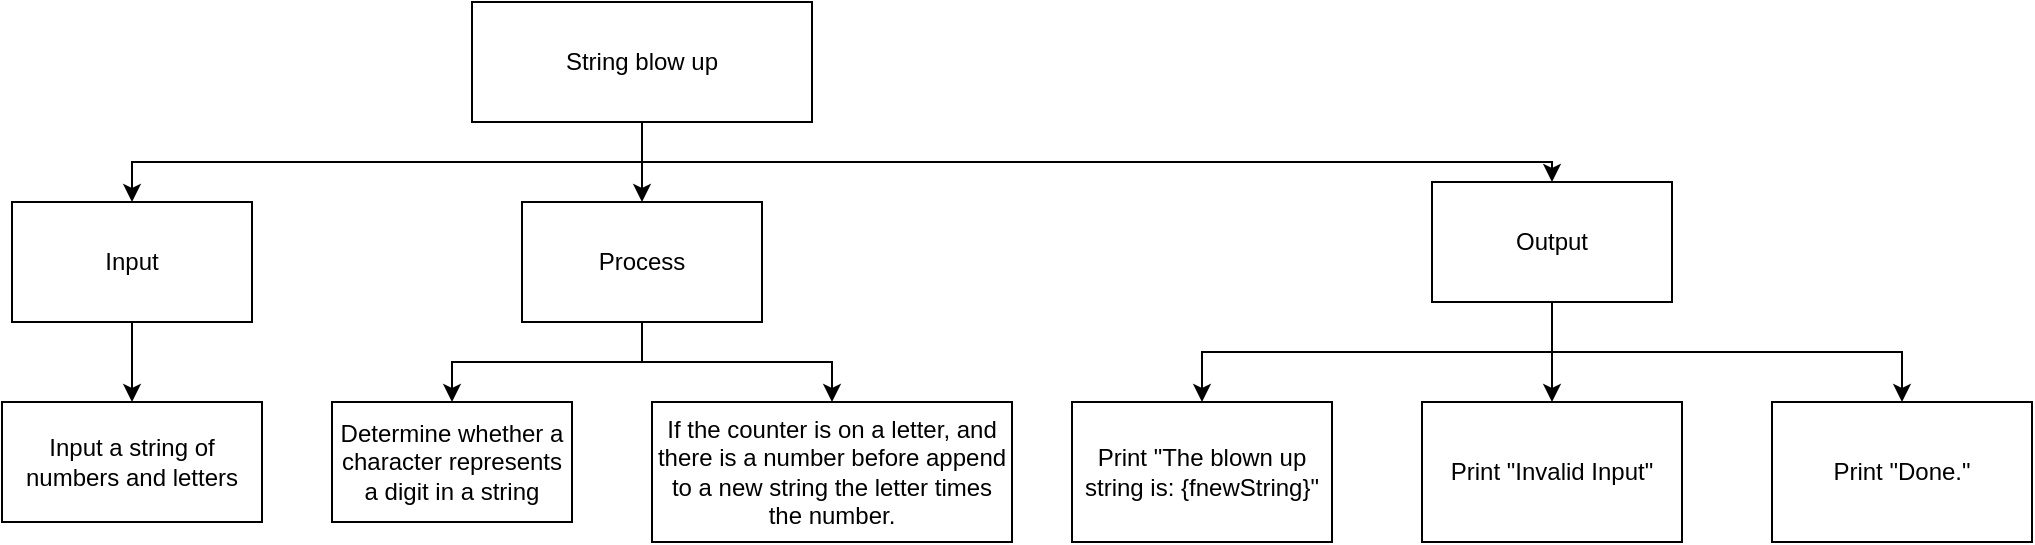 <mxfile>
    <diagram id="X57YnfuRQmc_oqfZ5gvb" name="Page-1">
        <mxGraphModel dx="1086" dy="658" grid="1" gridSize="10" guides="1" tooltips="1" connect="1" arrows="1" fold="1" page="1" pageScale="1" pageWidth="827" pageHeight="1169" math="0" shadow="0">
            <root>
                <mxCell id="0"/>
                <mxCell id="1" parent="0"/>
                <mxCell id="6" style="edgeStyle=elbowEdgeStyle;html=1;entryX=0.5;entryY=0;entryDx=0;entryDy=0;elbow=vertical;rounded=0;" parent="1" source="2" target="3" edge="1">
                    <mxGeometry relative="1" as="geometry"/>
                </mxCell>
                <mxCell id="7" style="edgeStyle=elbowEdgeStyle;rounded=0;elbow=vertical;html=1;" parent="1" source="2" target="4" edge="1">
                    <mxGeometry relative="1" as="geometry"/>
                </mxCell>
                <mxCell id="8" style="edgeStyle=elbowEdgeStyle;rounded=0;elbow=vertical;html=1;entryX=0.5;entryY=0;entryDx=0;entryDy=0;" parent="1" source="2" target="5" edge="1">
                    <mxGeometry relative="1" as="geometry">
                        <Array as="points">
                            <mxPoint x="490" y="180"/>
                        </Array>
                    </mxGeometry>
                </mxCell>
                <mxCell id="2" value="String blow up" style="rounded=0;whiteSpace=wrap;html=1;" parent="1" vertex="1">
                    <mxGeometry x="290" y="100" width="170" height="60" as="geometry"/>
                </mxCell>
                <mxCell id="10" style="edgeStyle=elbowEdgeStyle;rounded=0;elbow=vertical;html=1;" parent="1" source="3" target="9" edge="1">
                    <mxGeometry relative="1" as="geometry"/>
                </mxCell>
                <mxCell id="3" value="Input" style="rounded=0;whiteSpace=wrap;html=1;" parent="1" vertex="1">
                    <mxGeometry x="60" y="200" width="120" height="60" as="geometry"/>
                </mxCell>
                <mxCell id="12" style="edgeStyle=elbowEdgeStyle;rounded=0;elbow=vertical;html=1;entryX=0.5;entryY=0;entryDx=0;entryDy=0;" parent="1" source="4" target="11" edge="1">
                    <mxGeometry relative="1" as="geometry"/>
                </mxCell>
                <mxCell id="14" style="edgeStyle=elbowEdgeStyle;rounded=0;elbow=vertical;html=1;entryX=0.5;entryY=0;entryDx=0;entryDy=0;" parent="1" source="4" target="13" edge="1">
                    <mxGeometry relative="1" as="geometry"/>
                </mxCell>
                <mxCell id="4" value="Process" style="rounded=0;whiteSpace=wrap;html=1;" parent="1" vertex="1">
                    <mxGeometry x="315" y="200" width="120" height="60" as="geometry"/>
                </mxCell>
                <mxCell id="20" style="edgeStyle=elbowEdgeStyle;rounded=0;elbow=vertical;html=1;" parent="1" source="5" target="19" edge="1">
                    <mxGeometry relative="1" as="geometry"/>
                </mxCell>
                <mxCell id="22" style="edgeStyle=elbowEdgeStyle;rounded=0;elbow=vertical;html=1;entryX=0.5;entryY=0;entryDx=0;entryDy=0;" parent="1" source="5" target="21" edge="1">
                    <mxGeometry relative="1" as="geometry"/>
                </mxCell>
                <mxCell id="24" style="edgeStyle=elbowEdgeStyle;rounded=0;elbow=vertical;html=1;" parent="1" source="5" target="23" edge="1">
                    <mxGeometry relative="1" as="geometry"/>
                </mxCell>
                <mxCell id="5" value="Output" style="rounded=0;whiteSpace=wrap;html=1;" parent="1" vertex="1">
                    <mxGeometry x="770" y="190" width="120" height="60" as="geometry"/>
                </mxCell>
                <mxCell id="9" value="Input a string of numbers and letters" style="rounded=0;whiteSpace=wrap;html=1;" parent="1" vertex="1">
                    <mxGeometry x="55" y="300" width="130" height="60" as="geometry"/>
                </mxCell>
                <mxCell id="11" value="Determine whether a character represents a digit in a string" style="rounded=0;whiteSpace=wrap;html=1;" parent="1" vertex="1">
                    <mxGeometry x="220" y="300" width="120" height="60" as="geometry"/>
                </mxCell>
                <mxCell id="13" value="If the counter is on a letter, and there is a number before append to a new string the letter times the number." style="rounded=0;whiteSpace=wrap;html=1;" parent="1" vertex="1">
                    <mxGeometry x="380" y="300" width="180" height="70" as="geometry"/>
                </mxCell>
                <mxCell id="19" value="Print &quot;The blown up string is: {fnewString}&quot;" style="rounded=0;whiteSpace=wrap;html=1;" parent="1" vertex="1">
                    <mxGeometry x="590" y="300" width="130" height="70" as="geometry"/>
                </mxCell>
                <mxCell id="21" value="Print &quot;Invalid Input&quot;" style="rounded=0;whiteSpace=wrap;html=1;" parent="1" vertex="1">
                    <mxGeometry x="765" y="300" width="130" height="70" as="geometry"/>
                </mxCell>
                <mxCell id="23" value="Print &quot;Done.&quot;" style="rounded=0;whiteSpace=wrap;html=1;" parent="1" vertex="1">
                    <mxGeometry x="940" y="300" width="130" height="70" as="geometry"/>
                </mxCell>
            </root>
        </mxGraphModel>
    </diagram>
</mxfile>